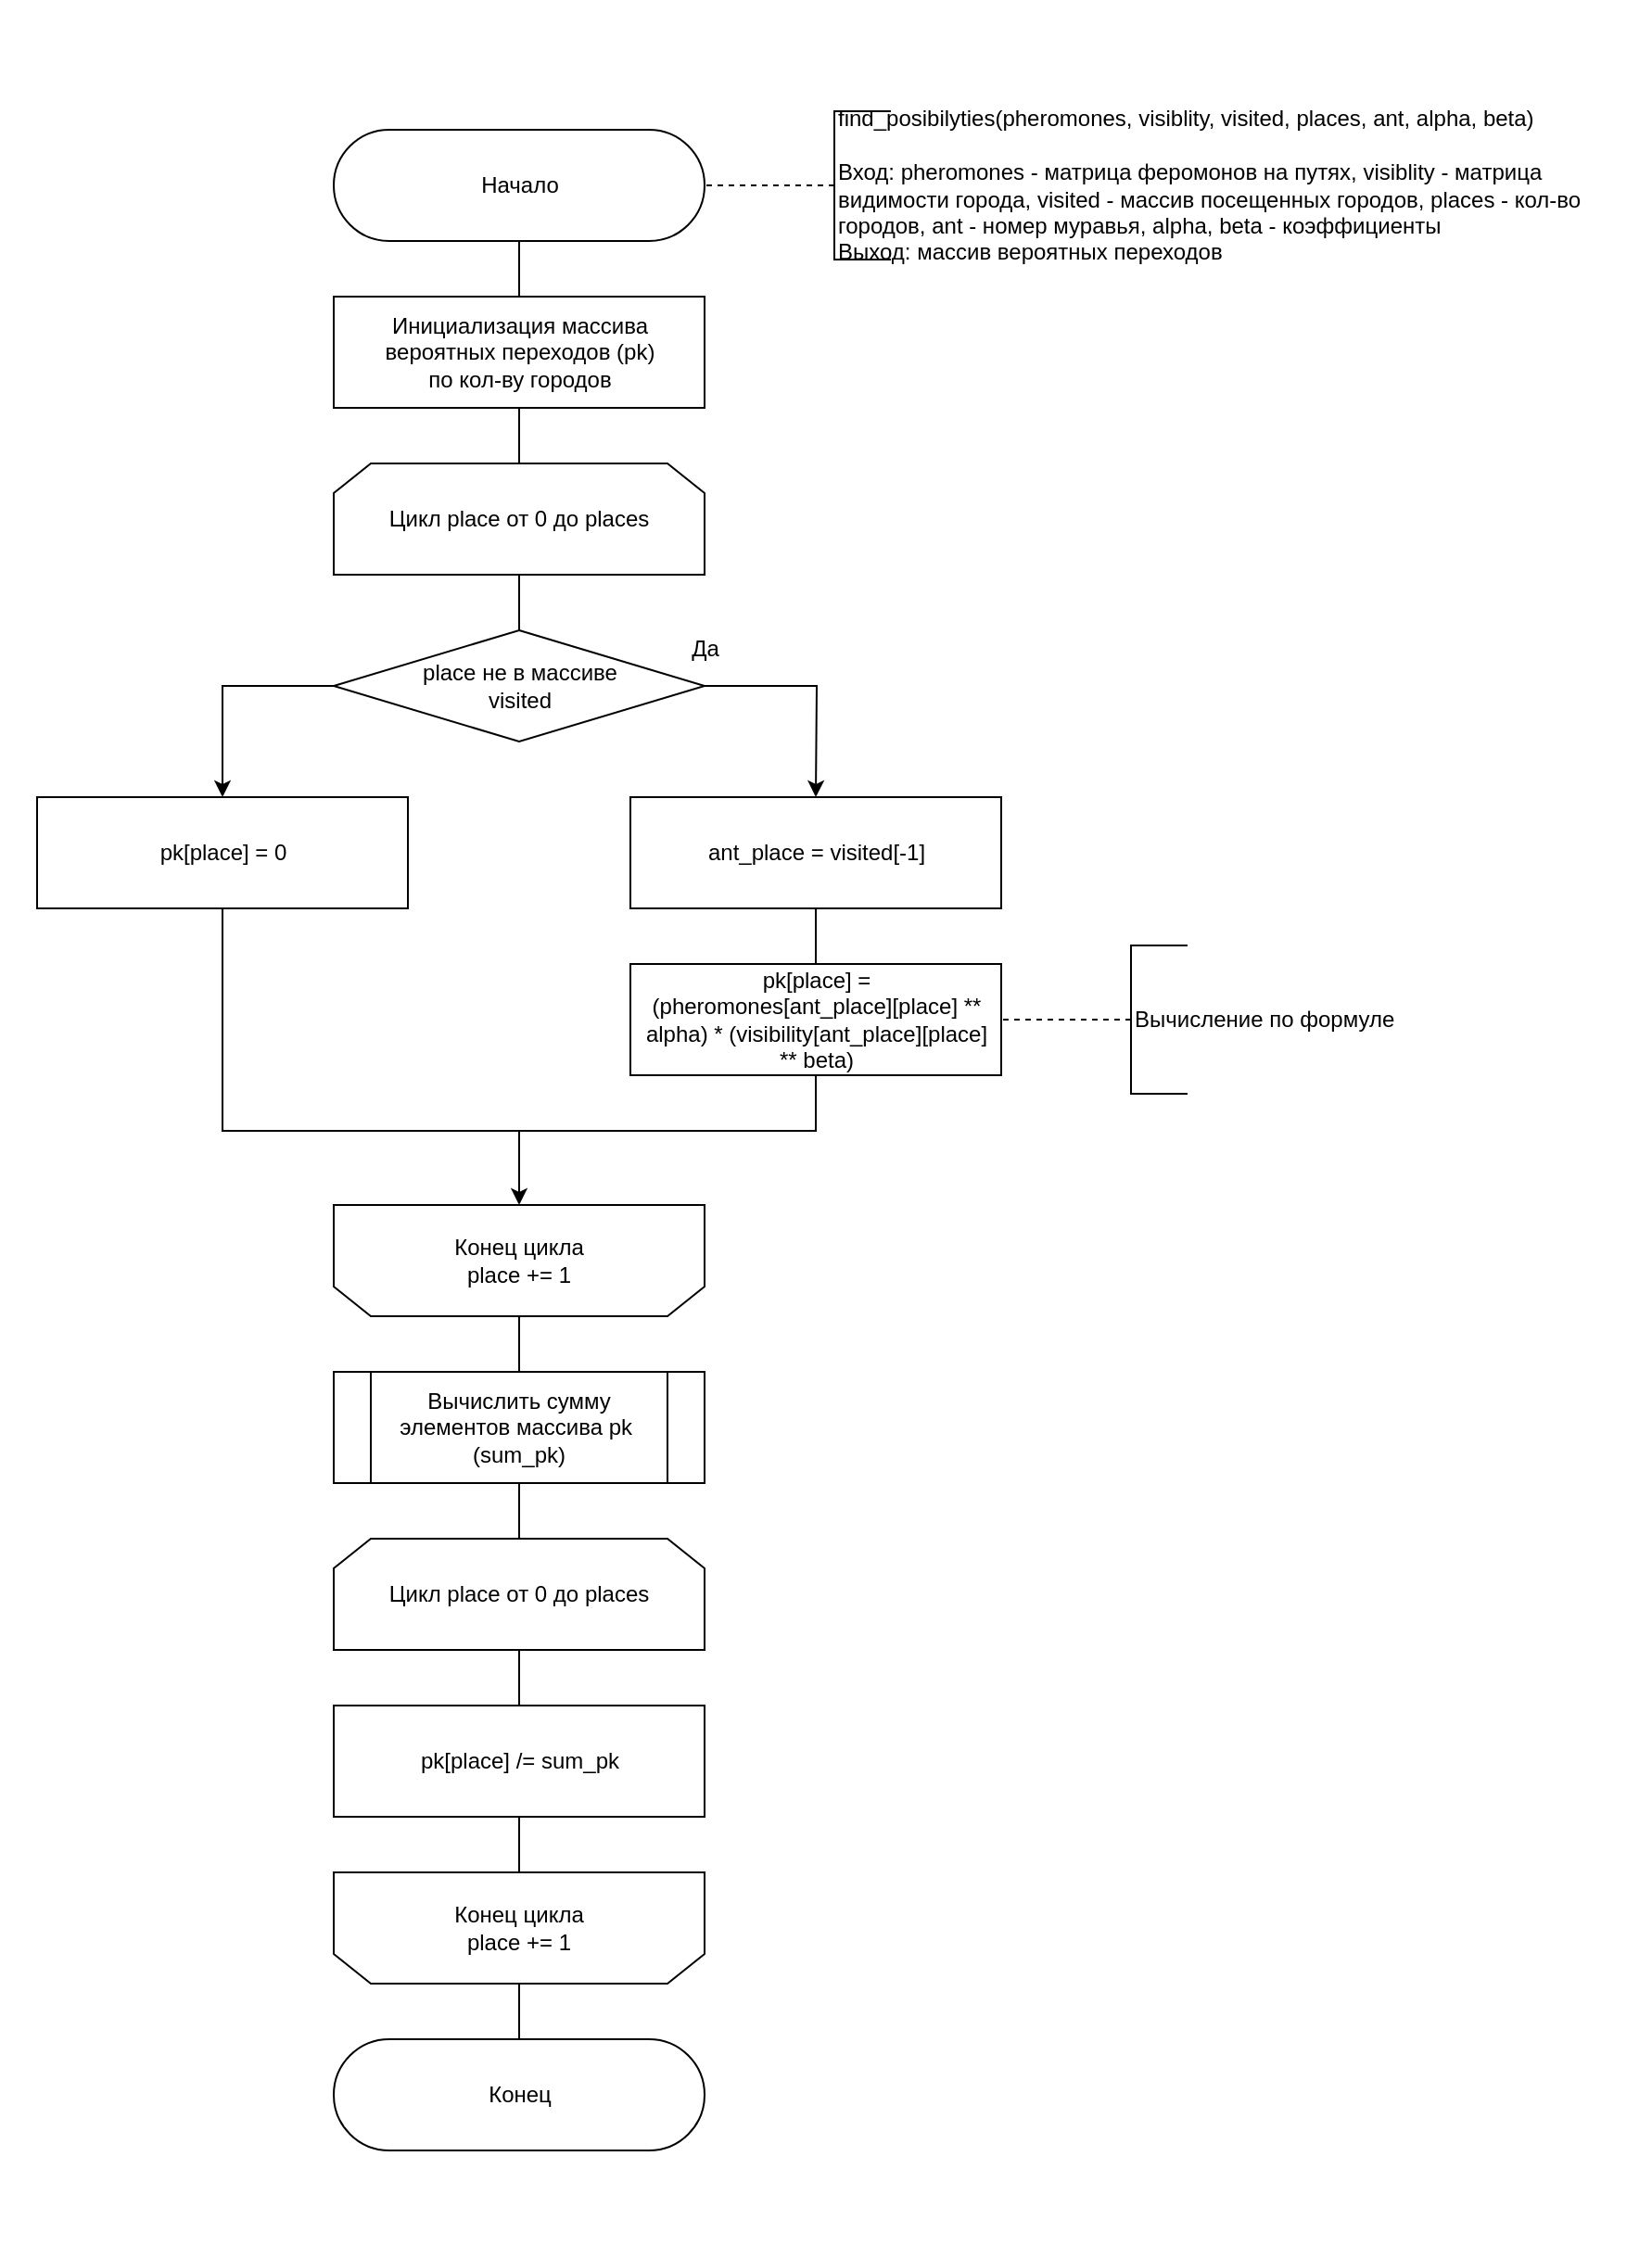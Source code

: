 <mxfile>
    <diagram id="QM2p47kPDZQZnexqTIiv" name="Страница 1">
        <mxGraphModel dx="2357" dy="1680" grid="0" gridSize="10" guides="1" tooltips="1" connect="1" arrows="1" fold="1" page="1" pageScale="1" pageWidth="1654" pageHeight="2336" math="0" shadow="0">
            <root>
                <mxCell id="0"/>
                <mxCell id="1" parent="0"/>
                <mxCell id="197" style="edgeStyle=none;html=1;exitX=0.5;exitY=0.5;exitDx=0;exitDy=30;exitPerimeter=0;entryX=0.5;entryY=0;entryDx=0;entryDy=0;endArrow=none;endFill=0;" parent="1" source="3" target="167" edge="1">
                    <mxGeometry relative="1" as="geometry"/>
                </mxCell>
                <mxCell id="3" value="Начало" style="html=1;dashed=0;whitespace=wrap;shape=mxgraph.dfd.start" parent="1" vertex="1">
                    <mxGeometry x="860" y="120" width="200" height="60" as="geometry"/>
                </mxCell>
                <mxCell id="6" value="" style="edgeStyle=orthogonalEdgeStyle;rounded=0;orthogonalLoop=1;jettySize=auto;html=1;endArrow=none;endFill=0;dashed=1;" parent="1" source="7" target="3" edge="1">
                    <mxGeometry relative="1" as="geometry"/>
                </mxCell>
                <mxCell id="7" value="find_posibilyties(pheromones, visiblity, visited, places, ant, alpha, beta)&lt;br&gt;&lt;br&gt;Вход: pheromones - матрица феромонов на путях, visiblity - матрица&lt;br&gt;видимости города, visited - массив посещенных городов, places - кол-во&lt;br&gt;городов, ant - номер муравья, alpha, beta - коэффициенты&lt;br&gt;Выход: массив вероятных переходов" style="html=1;dashed=0;whitespace=wrap;shape=partialRectangle;right=0;align=left;" parent="1" vertex="1">
                    <mxGeometry x="1130" y="110" width="30" height="80" as="geometry"/>
                </mxCell>
                <mxCell id="198" style="edgeStyle=none;html=1;exitX=0.5;exitY=1;exitDx=0;exitDy=0;entryX=0.5;entryY=0;entryDx=0;entryDy=0;endArrow=none;endFill=0;" parent="1" source="167" target="181" edge="1">
                    <mxGeometry relative="1" as="geometry"/>
                </mxCell>
                <mxCell id="167" value="Инициализация массива&lt;br&gt;вероятных переходов (pk)&lt;br&gt;по кол-ву городов" style="html=1;dashed=0;whitespace=wrap;" parent="1" vertex="1">
                    <mxGeometry x="860" y="210" width="200" height="60" as="geometry"/>
                </mxCell>
                <mxCell id="204" style="edgeStyle=none;html=1;exitX=0.5;exitY=1;exitDx=0;exitDy=0;entryX=0.5;entryY=0;entryDx=0;entryDy=0;endArrow=none;endFill=0;" parent="1" source="181" target="201" edge="1">
                    <mxGeometry relative="1" as="geometry"/>
                </mxCell>
                <mxCell id="181" value="Цикл place от 0 до places" style="shape=loopLimit;whiteSpace=wrap;html=1;direction=east" parent="1" vertex="1">
                    <mxGeometry x="860" y="300" width="200" height="60" as="geometry"/>
                </mxCell>
                <mxCell id="199" style="edgeStyle=orthogonalEdgeStyle;rounded=0;orthogonalLoop=1;jettySize=auto;html=1;exitX=1;exitY=0.5;exitDx=0;exitDy=0;endArrow=classic;endFill=1;" parent="1" source="201" edge="1">
                    <mxGeometry relative="1" as="geometry">
                        <mxPoint x="1120" y="480" as="targetPoint"/>
                    </mxGeometry>
                </mxCell>
                <mxCell id="210" style="edgeStyle=orthogonalEdgeStyle;html=1;exitX=0;exitY=0.5;exitDx=0;exitDy=0;entryX=0.5;entryY=0;entryDx=0;entryDy=0;endArrow=classic;endFill=1;rounded=0;" parent="1" source="201" target="208" edge="1">
                    <mxGeometry relative="1" as="geometry"/>
                </mxCell>
                <mxCell id="201" value="place не в массиве &lt;br&gt;visited" style="shape=rhombus;html=1;dashed=0;whitespace=wrap;perimeter=rhombusPerimeter;" parent="1" vertex="1">
                    <mxGeometry x="860" y="390" width="200" height="60" as="geometry"/>
                </mxCell>
                <mxCell id="202" value="Да" style="text;html=1;align=center;verticalAlign=middle;resizable=0;points=[];autosize=1;strokeColor=none;" parent="1" vertex="1">
                    <mxGeometry x="1045" y="390" width="30" height="20" as="geometry"/>
                </mxCell>
                <mxCell id="211" style="edgeStyle=orthogonalEdgeStyle;rounded=0;html=1;exitX=0.5;exitY=1;exitDx=0;exitDy=0;entryX=0.5;entryY=0;entryDx=0;entryDy=0;endArrow=none;endFill=0;" parent="1" source="203" target="205" edge="1">
                    <mxGeometry relative="1" as="geometry"/>
                </mxCell>
                <mxCell id="203" value="ant_place = visited[-1]" style="html=1;dashed=0;whitespace=wrap;" parent="1" vertex="1">
                    <mxGeometry x="1020" y="480" width="200" height="60" as="geometry"/>
                </mxCell>
                <mxCell id="213" style="edgeStyle=orthogonalEdgeStyle;rounded=0;html=1;exitX=0.5;exitY=1;exitDx=0;exitDy=0;entryX=0.5;entryY=1;entryDx=0;entryDy=0;endArrow=classic;endFill=1;" parent="1" source="205" target="212" edge="1">
                    <mxGeometry relative="1" as="geometry">
                        <Array as="points">
                            <mxPoint x="1120" y="660"/>
                            <mxPoint x="960" y="660"/>
                        </Array>
                    </mxGeometry>
                </mxCell>
                <mxCell id="205" value="pk[place] = &lt;br&gt;(pheromones[ant_place][place] ** &lt;br&gt;alpha) * (visibility[ant_place][place]&lt;br&gt;** beta)" style="html=1;dashed=0;whitespace=wrap;" parent="1" vertex="1">
                    <mxGeometry x="1020" y="570" width="200" height="60" as="geometry"/>
                </mxCell>
                <mxCell id="206" value="Вычисление по формуле" style="html=1;dashed=0;whitespace=wrap;shape=partialRectangle;right=0;align=left;" parent="1" vertex="1">
                    <mxGeometry x="1290" y="560" width="30" height="80" as="geometry"/>
                </mxCell>
                <mxCell id="207" value="" style="edgeStyle=orthogonalEdgeStyle;rounded=0;orthogonalLoop=1;jettySize=auto;html=1;endArrow=none;endFill=0;dashed=1;" parent="1" source="206" edge="1">
                    <mxGeometry relative="1" as="geometry">
                        <mxPoint x="1220" y="600" as="targetPoint"/>
                    </mxGeometry>
                </mxCell>
                <mxCell id="214" style="edgeStyle=orthogonalEdgeStyle;rounded=0;html=1;exitX=0.5;exitY=1;exitDx=0;exitDy=0;endArrow=none;endFill=0;" parent="1" source="208" edge="1">
                    <mxGeometry relative="1" as="geometry">
                        <mxPoint x="960" y="660" as="targetPoint"/>
                        <Array as="points">
                            <mxPoint x="800" y="660"/>
                        </Array>
                    </mxGeometry>
                </mxCell>
                <mxCell id="208" value="pk[place] = 0" style="html=1;dashed=0;whitespace=wrap;" parent="1" vertex="1">
                    <mxGeometry x="700" y="480" width="200" height="60" as="geometry"/>
                </mxCell>
                <mxCell id="222" style="edgeStyle=orthogonalEdgeStyle;rounded=0;html=1;exitX=0.5;exitY=0;exitDx=0;exitDy=0;entryX=0.5;entryY=0;entryDx=0;entryDy=0;endArrow=none;endFill=0;" parent="1" source="212" target="217" edge="1">
                    <mxGeometry relative="1" as="geometry"/>
                </mxCell>
                <mxCell id="212" value="Конец цикла&lt;br&gt;place += 1" style="shape=loopLimit;whiteSpace=wrap;html=1;strokeWidth=1;direction=west;" parent="1" vertex="1">
                    <mxGeometry x="860" y="700" width="200" height="60" as="geometry"/>
                </mxCell>
                <mxCell id="215" value="Конец" style="html=1;dashed=0;whitespace=wrap;shape=mxgraph.dfd.start" parent="1" vertex="1">
                    <mxGeometry x="860" y="1150" width="200" height="60" as="geometry"/>
                </mxCell>
                <mxCell id="223" style="edgeStyle=orthogonalEdgeStyle;rounded=0;html=1;exitX=0.5;exitY=1;exitDx=0;exitDy=0;entryX=0.5;entryY=0;entryDx=0;entryDy=0;endArrow=none;endFill=0;" parent="1" source="217" target="219" edge="1">
                    <mxGeometry relative="1" as="geometry"/>
                </mxCell>
                <mxCell id="217" value="Вычислить сумму элементов массива pk&amp;nbsp;&lt;br&gt;(sum_pk)" style="shape=process;whiteSpace=wrap;html=1;backgroundOutline=1;" parent="1" vertex="1">
                    <mxGeometry x="860" y="790" width="200" height="60" as="geometry"/>
                </mxCell>
                <mxCell id="224" style="edgeStyle=orthogonalEdgeStyle;rounded=0;html=1;exitX=0.5;exitY=1;exitDx=0;exitDy=0;entryX=0.5;entryY=0;entryDx=0;entryDy=0;endArrow=none;endFill=0;" parent="1" source="219" target="220" edge="1">
                    <mxGeometry relative="1" as="geometry"/>
                </mxCell>
                <mxCell id="219" value="Цикл place от 0 до places" style="shape=loopLimit;whiteSpace=wrap;html=1;direction=east" parent="1" vertex="1">
                    <mxGeometry x="860" y="880" width="200" height="60" as="geometry"/>
                </mxCell>
                <mxCell id="225" style="edgeStyle=orthogonalEdgeStyle;rounded=0;html=1;exitX=0.5;exitY=1;exitDx=0;exitDy=0;entryX=0.5;entryY=1;entryDx=0;entryDy=0;endArrow=none;endFill=0;" parent="1" source="220" target="221" edge="1">
                    <mxGeometry relative="1" as="geometry"/>
                </mxCell>
                <mxCell id="220" value="pk[place] /= sum_pk" style="html=1;dashed=0;whitespace=wrap;" parent="1" vertex="1">
                    <mxGeometry x="860" y="970" width="200" height="60" as="geometry"/>
                </mxCell>
                <mxCell id="226" style="edgeStyle=orthogonalEdgeStyle;rounded=0;html=1;exitX=0.5;exitY=0;exitDx=0;exitDy=0;entryX=0.5;entryY=0.5;entryDx=0;entryDy=-30;entryPerimeter=0;endArrow=none;endFill=0;" parent="1" source="221" target="215" edge="1">
                    <mxGeometry relative="1" as="geometry"/>
                </mxCell>
                <mxCell id="221" value="Конец цикла&lt;br&gt;place += 1" style="shape=loopLimit;whiteSpace=wrap;html=1;strokeWidth=1;direction=west;" parent="1" vertex="1">
                    <mxGeometry x="860" y="1060" width="200" height="60" as="geometry"/>
                </mxCell>
                <mxCell id="227" value="" style="whiteSpace=wrap;html=1;fillColor=none;strokeColor=none;" vertex="1" parent="1">
                    <mxGeometry x="680" y="50" width="890" height="1210" as="geometry"/>
                </mxCell>
            </root>
        </mxGraphModel>
    </diagram>
</mxfile>
